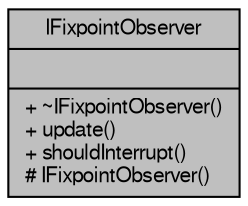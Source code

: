 digraph "IFixpointObserver"
{
  edge [fontname="FreeSans",fontsize="10",labelfontname="FreeSans",labelfontsize="10"];
  node [fontname="FreeSans",fontsize="10",shape=record];
  Node1 [label="{IFixpointObserver\n||+ ~IFixpointObserver()\l+ update()\l+ shouldInterrupt()\l# IFixpointObserver()\l}",height=0.2,width=0.4,color="black", fillcolor="grey75", style="filled" fontcolor="black"];
}
